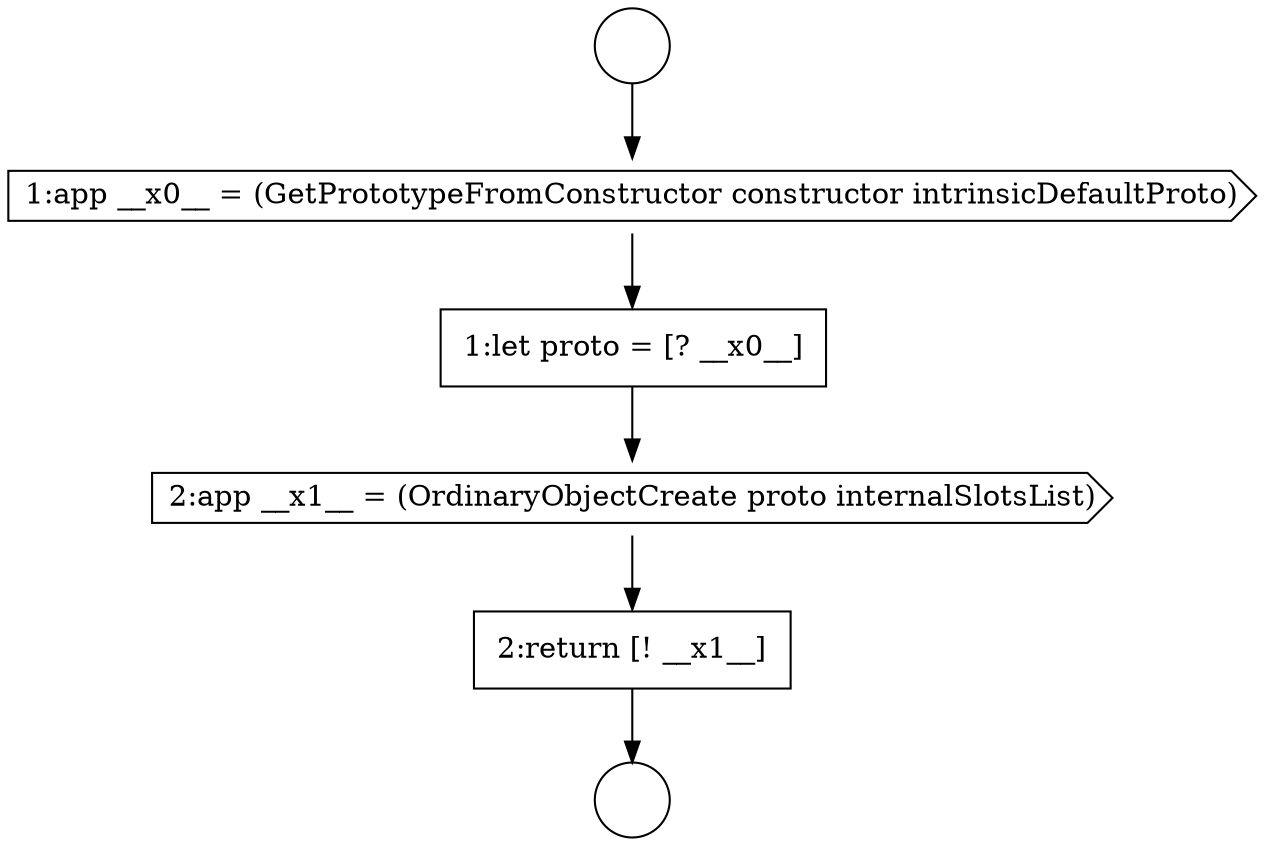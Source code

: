 digraph {
  node2231 [shape=none, margin=0, label=<<font color="black">
    <table border="0" cellborder="1" cellspacing="0" cellpadding="10">
      <tr><td align="left">1:let proto = [? __x0__]</td></tr>
    </table>
  </font>> color="black" fillcolor="white" style=filled]
  node2232 [shape=cds, label=<<font color="black">2:app __x1__ = (OrdinaryObjectCreate proto internalSlotsList)</font>> color="black" fillcolor="white" style=filled]
  node2228 [shape=circle label=" " color="black" fillcolor="white" style=filled]
  node2229 [shape=circle label=" " color="black" fillcolor="white" style=filled]
  node2230 [shape=cds, label=<<font color="black">1:app __x0__ = (GetPrototypeFromConstructor constructor intrinsicDefaultProto)</font>> color="black" fillcolor="white" style=filled]
  node2233 [shape=none, margin=0, label=<<font color="black">
    <table border="0" cellborder="1" cellspacing="0" cellpadding="10">
      <tr><td align="left">2:return [! __x1__]</td></tr>
    </table>
  </font>> color="black" fillcolor="white" style=filled]
  node2233 -> node2229 [ color="black"]
  node2232 -> node2233 [ color="black"]
  node2231 -> node2232 [ color="black"]
  node2230 -> node2231 [ color="black"]
  node2228 -> node2230 [ color="black"]
}
